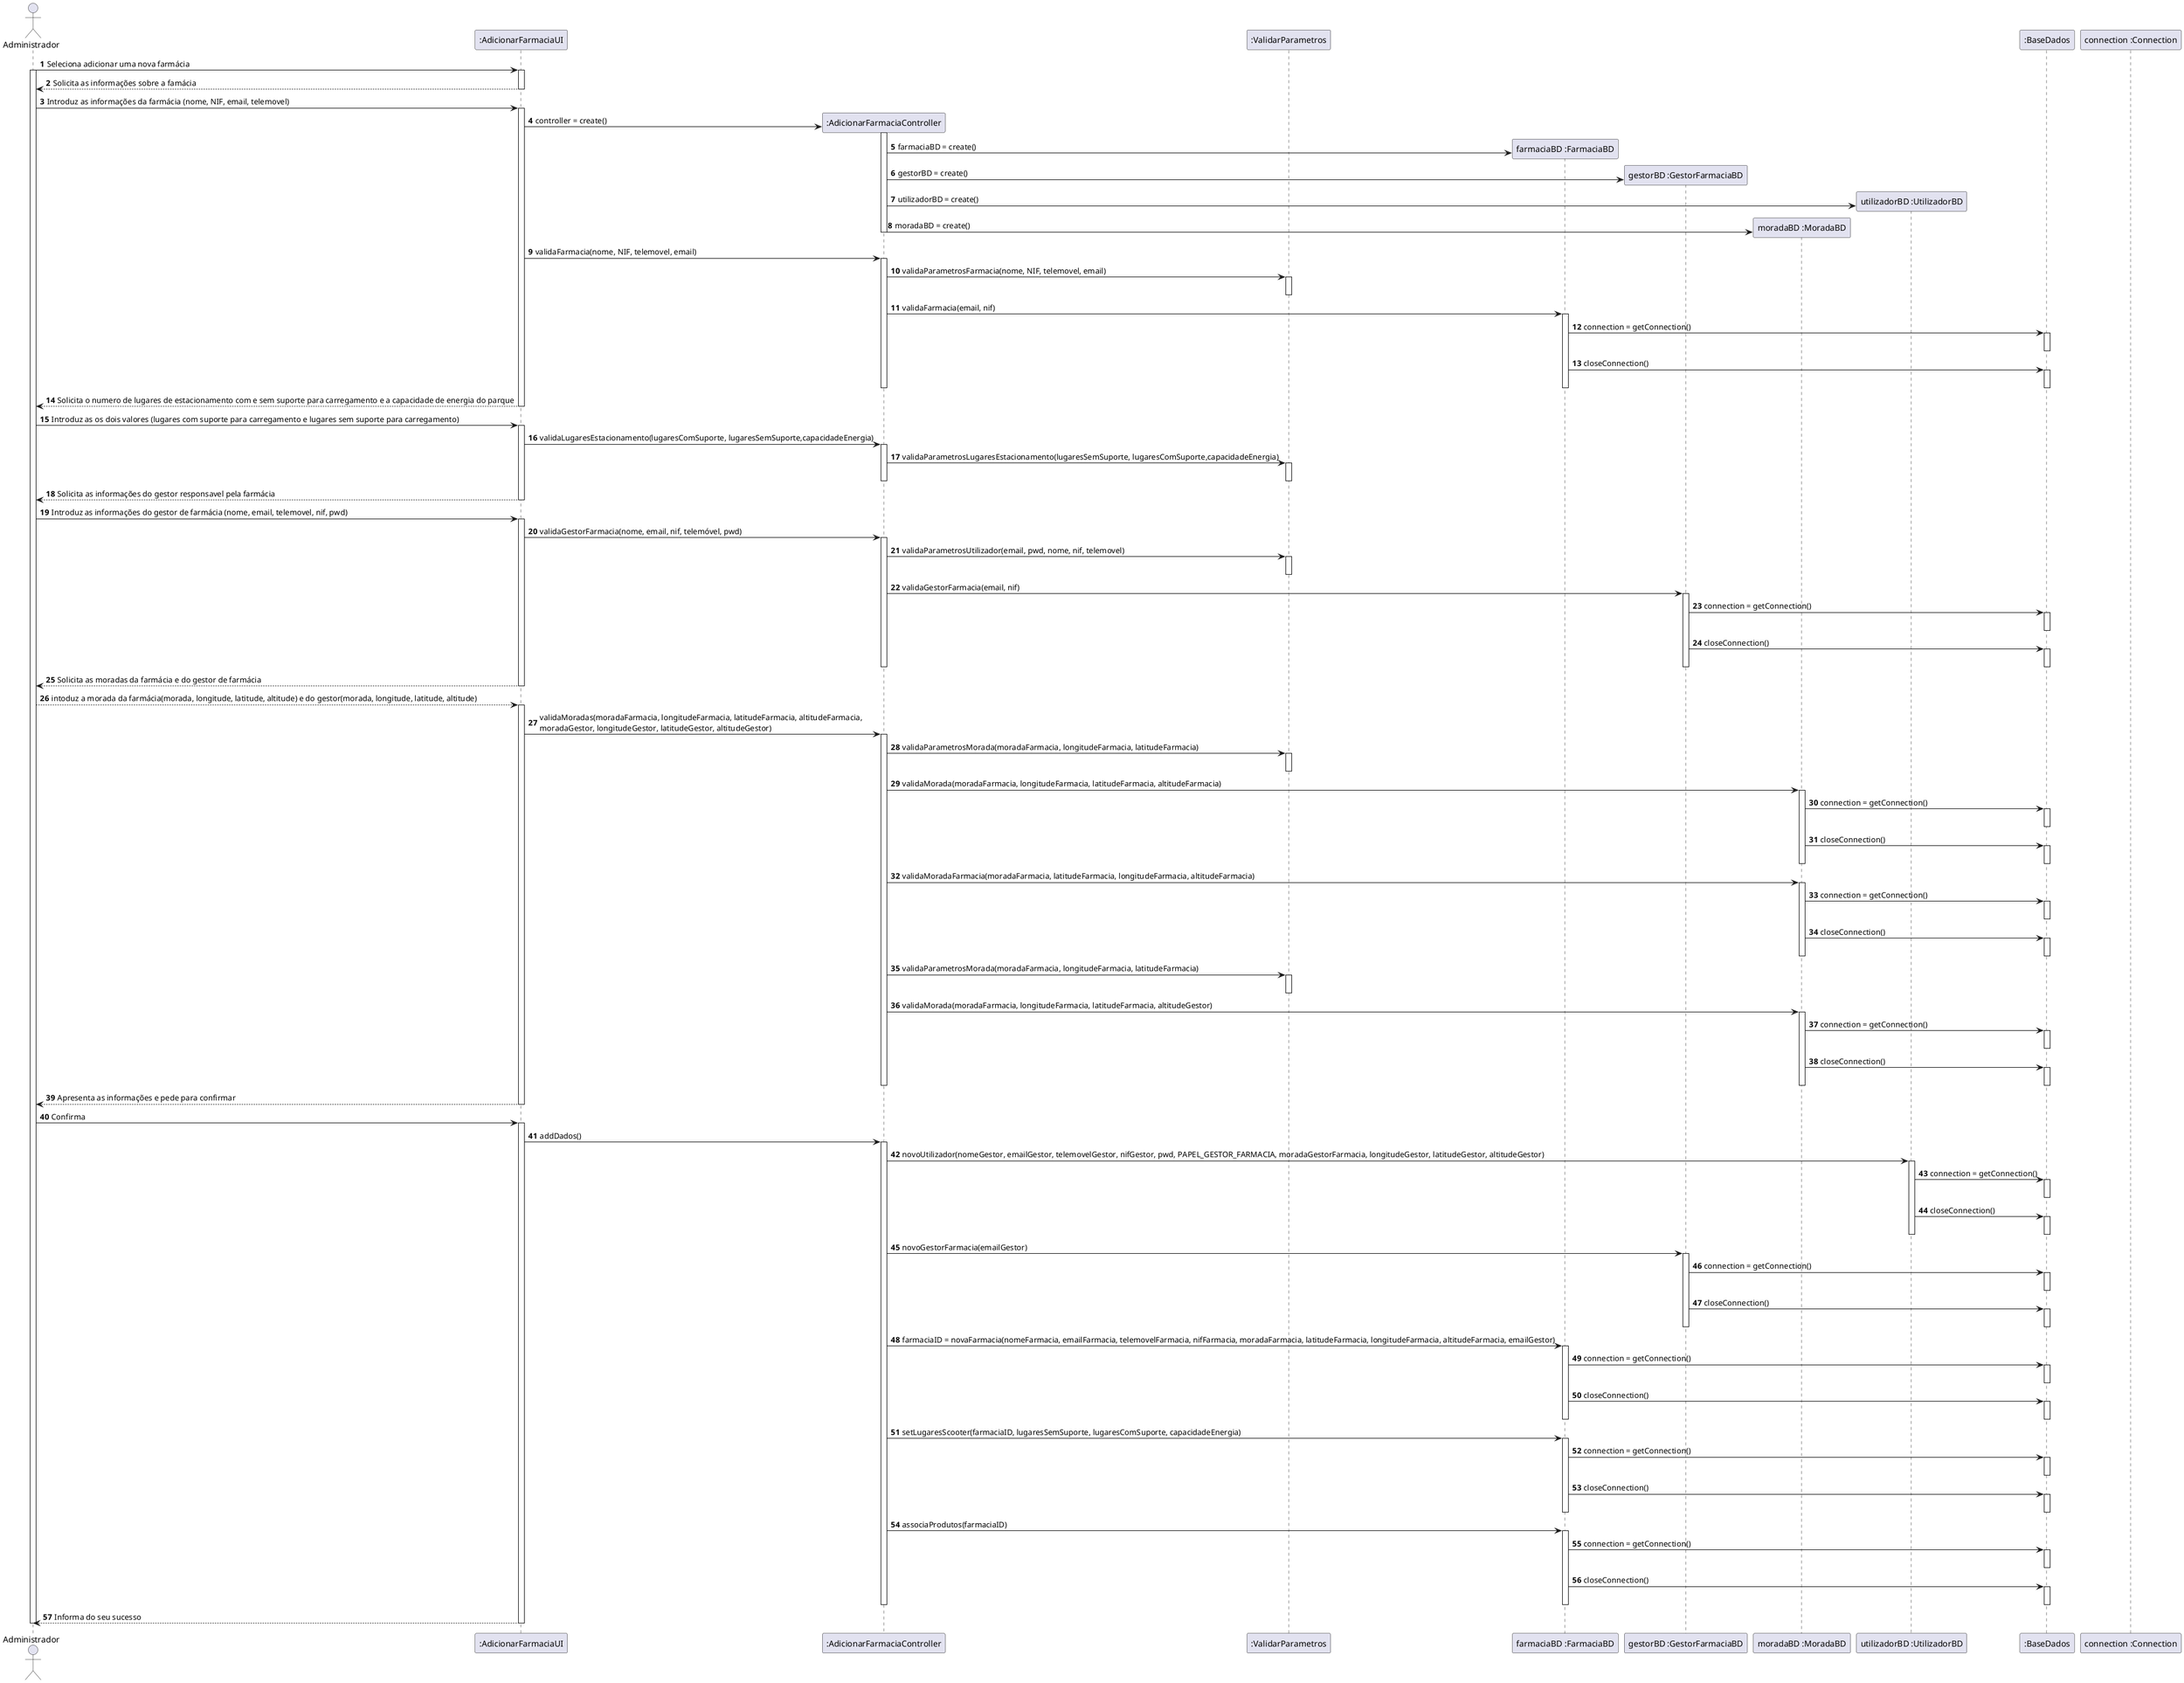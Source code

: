 @startuml
autonumber

actor "Administrador" as ADMIN
participant ":AdicionarFarmaciaUI" as UI
participant ":AdicionarFarmaciaController" as CONTROLLER
participant ":ValidarParametros" AS VALIDAR
participant "farmaciaBD :FarmaciaBD" AS FARM_BD
participant "gestorBD :GestorFarmaciaBD" AS GESTOR_BD
participant "moradaBD :MoradaBD" AS MORADA_BD
participant "utilizadorBD :UtilizadorBD" AS USER_BD
participant ":BaseDados" AS BD
participant "connection :Connection"

ADMIN -> UI : Seleciona adicionar uma nova farmácia
activate ADMIN

activate UI
UI --> ADMIN : Solicita as informações sobre a famácia
deactivate UI

ADMIN -> UI : Introduz as informações da farmácia (nome, NIF, email, telemovel)
activate UI

    UI -> CONTROLLER** : controller = create()
    activate CONTROLLER

        CONTROLLER -> FARM_BD** : farmaciaBD = create()
        CONTROLLER -> GESTOR_BD** : gestorBD = create()
        CONTROLLER -> USER_BD** : utilizadorBD = create()
        CONTROLLER -> MORADA_BD** : moradaBD = create()

    deactivate CONTROLLER

    UI -> CONTROLLER : validaFarmacia(nome, NIF, telemovel, email)
    activate CONTROLLER

        CONTROLLER -> VALIDAR : validaParametrosFarmacia(nome, NIF, telemovel, email)
        activate VALIDAR
        deactivate VALIDAR

        CONTROLLER -> FARM_BD : validaFarmacia(email, nif)
        activate FARM_BD

            FARM_BD -> BD : connection = getConnection()
            activate BD
            deactivate BD

            FARM_BD -> BD : closeConnection()
            activate BD
            deactivate BD

        deactivate FARM_BD

    deactivate CONTROLLER

UI --> ADMIN : Solicita o numero de lugares de estacionamento com e sem suporte para carregamento e a capacidade de energia do parque
deactivate UI

ADMIN -> UI : Introduz as os dois valores (lugares com suporte para carregamento e lugares sem suporte para carregamento)
activate UI

    UI -> CONTROLLER : validaLugaresEstacionamento(lugaresComSuporte, lugaresSemSuporte,capacidadeEnergia)
    activate CONTROLLER

        CONTROLLER -> VALIDAR : validaParametrosLugaresEstacionamento(lugaresSemSuporte, lugaresComSuporte,capacidadeEnergia)
        activate VALIDAR
        deactivate VALIDAR

    deactivate CONTROLLER

UI --> ADMIN : Solicita as informações do gestor responsavel pela farmácia
deactivate UI

ADMIN -> UI : Introduz as informações do gestor de farmácia (nome, email, telemovel, nif, pwd)
activate UI

    UI -> CONTROLLER : validaGestorFarmacia(nome, email, nif, telemóvel, pwd)
    activate CONTROLLER

        CONTROLLER -> VALIDAR : validaParametrosUtilizador(email, pwd, nome, nif, telemovel)
        activate VALIDAR
        deactivate VALIDAR

        CONTROLLER -> GESTOR_BD : validaGestorFarmacia(email, nif)
        activate GESTOR_BD

            GESTOR_BD -> BD : connection = getConnection()
            activate BD
            deactivate BD

            GESTOR_BD -> BD : closeConnection()
            activate BD
            deactivate BD

        deactivate GESTOR_BD

    deactivate CONTROLLER

UI --> ADMIN : Solicita as moradas da farmácia e do gestor de farmácia
deactivate UI

ADMIN --> UI : intoduz a morada da farmácia(morada, longitude, latitude, altitude) e do gestor(morada, longitude, latitude, altitude)
activate UI

    UI -> CONTROLLER : validaMoradas(moradaFarmacia, longitudeFarmacia, latitudeFarmacia, altitudeFarmacia,\nmoradaGestor, longitudeGestor, latitudeGestor, altitudeGestor)
    activate CONTROLLER

        CONTROLLER -> VALIDAR : validaParametrosMorada(moradaFarmacia, longitudeFarmacia, latitudeFarmacia)
        activate VALIDAR
        deactivate VALIDAR

        CONTROLLER -> MORADA_BD : validaMorada(moradaFarmacia, longitudeFarmacia, latitudeFarmacia, altitudeFarmacia)
        activate MORADA_BD

            MORADA_BD -> BD : connection = getConnection()
            activate BD
            deactivate BD

            MORADA_BD -> BD : closeConnection()
            activate BD
            deactivate BD

        deactivate MORADA_BD

        CONTROLLER -> MORADA_BD : validaMoradaFarmacia(moradaFarmacia, latitudeFarmacia, longitudeFarmacia, altitudeFarmacia)
        activate MORADA_BD

            MORADA_BD -> BD : connection = getConnection()
            activate BD
            deactivate BD

            MORADA_BD -> BD : closeConnection()
            activate BD
            deactivate BD

        deactivate MORADA_BD

        CONTROLLER -> VALIDAR : validaParametrosMorada(moradaFarmacia, longitudeFarmacia, latitudeFarmacia)
        activate VALIDAR
        deactivate VALIDAR

        CONTROLLER -> MORADA_BD : validaMorada(moradaFarmacia, longitudeFarmacia, latitudeFarmacia, altitudeGestor)
        activate MORADA_BD

            MORADA_BD -> BD : connection = getConnection()
            activate BD
            deactivate BD

            MORADA_BD -> BD : closeConnection()
            activate BD
            deactivate BD

        deactivate MORADA_BD

    deactivate CONTROLLER

UI --> ADMIN : Apresenta as informações e pede para confirmar
deactivate UI

ADMIN -> UI : Confirma
activate UI

    UI -> CONTROLLER : addDados()
    activate CONTROLLER

        CONTROLLER -> USER_BD : novoUtilizador(nomeGestor, emailGestor, telemovelGestor, nifGestor, pwd, PAPEL_GESTOR_FARMACIA, moradaGestorFarmacia, longitudeGestor, latitudeGestor, altitudeGestor)
        activate USER_BD

            USER_BD -> BD : connection = getConnection()
            activate BD
            deactivate BD

            USER_BD -> BD : closeConnection()
            activate BD
            deactivate BD

        deactivate USER_BD

        CONTROLLER -> GESTOR_BD : novoGestorFarmacia(emailGestor)
        activate GESTOR_BD

            GESTOR_BD -> BD : connection = getConnection()
            activate BD
            deactivate BD

            GESTOR_BD -> BD : closeConnection()
            activate BD
            deactivate BD

        deactivate GESTOR_BD

        CONTROLLER -> FARM_BD : farmaciaID = novaFarmacia(nomeFarmacia, emailFarmacia, telemovelFarmacia, nifFarmacia, moradaFarmacia, latitudeFarmacia, longitudeFarmacia, altitudeFarmacia, emailGestor)
        activate FARM_BD

            FARM_BD -> BD : connection = getConnection()
            activate BD
            deactivate BD

            FARM_BD -> BD : closeConnection()
            activate BD
            deactivate BD

        deactivate FARM_BD

        CONTROLLER -> FARM_BD : setLugaresScooter(farmaciaID, lugaresSemSuporte, lugaresComSuporte, capacidadeEnergia)
        activate FARM_BD

            FARM_BD -> BD : connection = getConnection()
            activate BD
            deactivate BD

            FARM_BD -> BD : closeConnection()
            activate BD
            deactivate BD

        deactivate FARM_BD

        CONTROLLER -> FARM_BD : associaProdutos(farmaciaID)
        activate FARM_BD

            FARM_BD -> BD : connection = getConnection()
            activate BD
            deactivate BD

            FARM_BD -> BD : closeConnection()
            activate BD
            deactivate BD

        deactivate FARM_BD

    deactivate CONTROLLER

UI --> ADMIN : Informa do seu sucesso
deactivate UI
deactivate ADMIN

@enduml